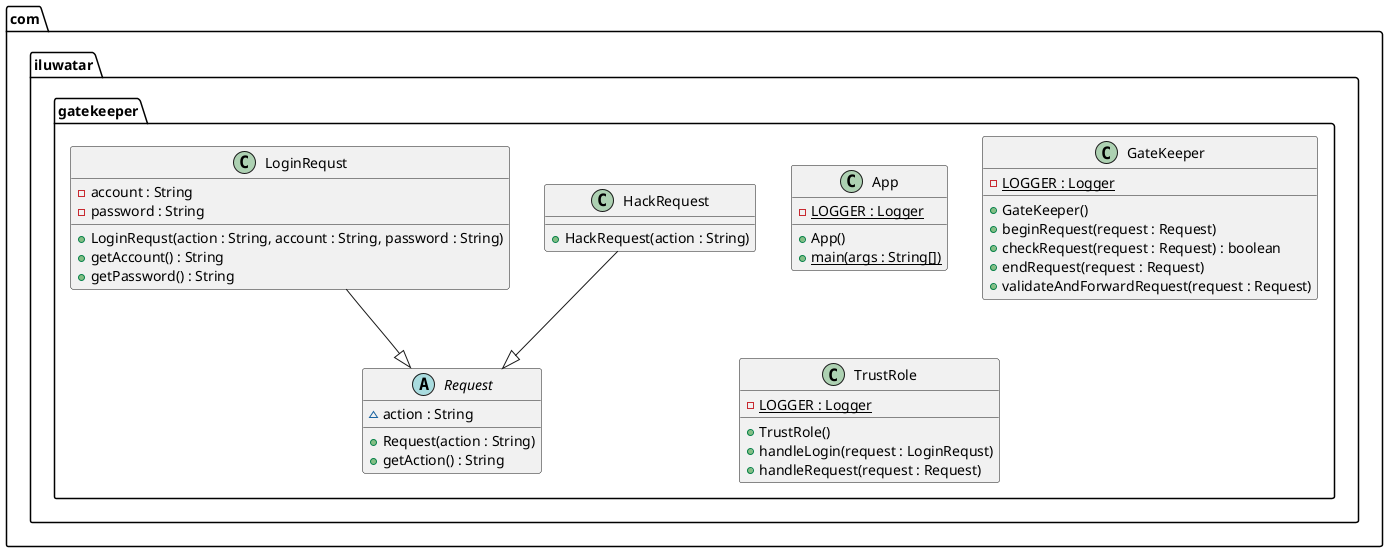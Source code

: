 @startuml
package com.iluwatar.gatekeeper {
  class App {
    - LOGGER : Logger {static}
    + App()
    + main(args : String[]) {static}
  }
  class GateKeeper {
    - LOGGER : Logger {static}
    + GateKeeper()
    + beginRequest(request : Request)
    + checkRequest(request : Request) : boolean
    + endRequest(request : Request)
    + validateAndForwardRequest(request : Request)
  }
  class HackRequest {
    + HackRequest(action : String)
  }
  class LoginRequst {
    - account : String
    - password : String
    + LoginRequst(action : String, account : String, password : String)
    + getAccount() : String
    + getPassword() : String
  }
  abstract class Request {
    ~ action : String
    + Request(action : String)
    + getAction() : String
  }
  class TrustRole {
    - LOGGER : Logger {static}
    + TrustRole()
    + handleLogin(request : LoginRequst)
    + handleRequest(request : Request)
  }
}
HackRequest --|> Request 
LoginRequst --|> Request 
@enduml